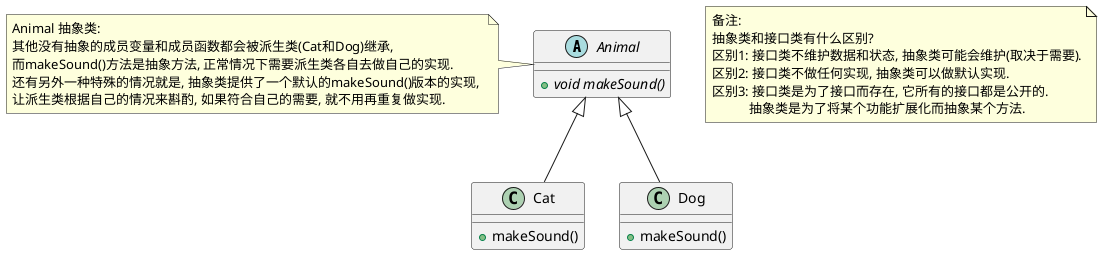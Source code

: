 @startuml


abstract class Animal {
	+ {abstract} void makeSound()
}


class Cat {
	+ makeSound()
}


class Dog {
	+ makeSound()
}


Animal <|-- Cat
Animal <|-- Dog

note "备注: \n\
抽象类和接口类有什么区别? \n\
区别1: 接口类不维护数据和状态, 抽象类可能会维护(取决于需要).\n\
区别2: 接口类不做任何实现, 抽象类可以做默认实现.\n\
区别3: 接口类是为了接口而存在, 它所有的接口都是公开的. \n\
           抽象类是为了将某个功能扩展化而抽象某个方法.\
" as n1


note "Animal 抽象类:\n\
其他没有抽象的成员变量和成员函数都会被派生类(Cat和Dog)继承, \n\
而makeSound()方法是抽象方法, 正常情况下需要派生类各自去做自己的实现. \n\
还有另外一种特殊的情况就是, 抽象类提供了一个默认的makeSound()版本的实现, \n\
让派生类根据自己的情况来斟酌, 如果符合自己的需要, 就不用再重复做实现.\
" as n2

Animal .left. n2

@enduml